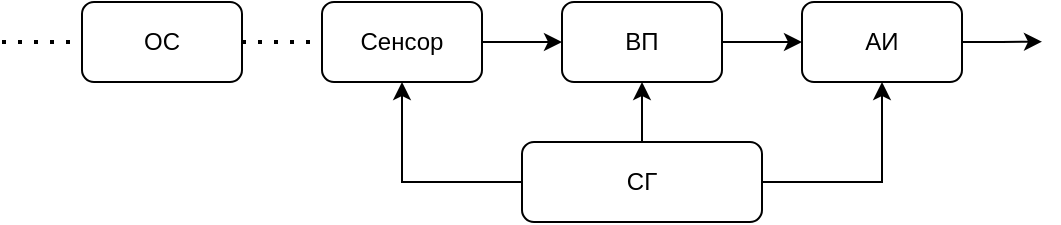 <mxfile version="14.4.9" type="device"><diagram id="zbPFWyVdInNLVzJcPV84" name="Page-1"><mxGraphModel dx="677" dy="363" grid="1" gridSize="10" guides="1" tooltips="1" connect="1" arrows="1" fold="1" page="1" pageScale="1" pageWidth="850" pageHeight="1100" math="0" shadow="0"><root><mxCell id="0"/><mxCell id="1" parent="0"/><mxCell id="AqkQj619EHSsa9bB6q9D-1" value="ОС" style="rounded=1;whiteSpace=wrap;html=1;" parent="1" vertex="1"><mxGeometry x="80" y="80" width="80" height="40" as="geometry"/></mxCell><mxCell id="Go09QCeU51IUWe2hdHsC-3" style="edgeStyle=orthogonalEdgeStyle;rounded=0;orthogonalLoop=1;jettySize=auto;html=1;exitX=1;exitY=0.5;exitDx=0;exitDy=0;entryX=0;entryY=0.5;entryDx=0;entryDy=0;" edge="1" parent="1" source="AqkQj619EHSsa9bB6q9D-2" target="AqkQj619EHSsa9bB6q9D-3"><mxGeometry relative="1" as="geometry"/></mxCell><mxCell id="AqkQj619EHSsa9bB6q9D-2" value="Сенсор" style="rounded=1;whiteSpace=wrap;html=1;" parent="1" vertex="1"><mxGeometry x="200" y="80" width="80" height="40" as="geometry"/></mxCell><mxCell id="Go09QCeU51IUWe2hdHsC-4" style="edgeStyle=orthogonalEdgeStyle;rounded=0;orthogonalLoop=1;jettySize=auto;html=1;exitX=1;exitY=0.5;exitDx=0;exitDy=0;entryX=0;entryY=0.5;entryDx=0;entryDy=0;" edge="1" parent="1" source="AqkQj619EHSsa9bB6q9D-3" target="AqkQj619EHSsa9bB6q9D-5"><mxGeometry relative="1" as="geometry"/></mxCell><mxCell id="AqkQj619EHSsa9bB6q9D-3" value="ВП" style="rounded=1;whiteSpace=wrap;html=1;" parent="1" vertex="1"><mxGeometry x="320" y="80" width="80" height="40" as="geometry"/></mxCell><mxCell id="Go09QCeU51IUWe2hdHsC-6" style="edgeStyle=orthogonalEdgeStyle;rounded=0;orthogonalLoop=1;jettySize=auto;html=1;exitX=0.5;exitY=0;exitDx=0;exitDy=0;entryX=0.5;entryY=1;entryDx=0;entryDy=0;" edge="1" parent="1" source="AqkQj619EHSsa9bB6q9D-4" target="AqkQj619EHSsa9bB6q9D-3"><mxGeometry relative="1" as="geometry"/></mxCell><mxCell id="Go09QCeU51IUWe2hdHsC-9" style="edgeStyle=orthogonalEdgeStyle;rounded=0;orthogonalLoop=1;jettySize=auto;html=1;exitX=1;exitY=0.5;exitDx=0;exitDy=0;entryX=0.5;entryY=1;entryDx=0;entryDy=0;" edge="1" parent="1" source="AqkQj619EHSsa9bB6q9D-4" target="AqkQj619EHSsa9bB6q9D-5"><mxGeometry relative="1" as="geometry"/></mxCell><mxCell id="Go09QCeU51IUWe2hdHsC-10" style="edgeStyle=orthogonalEdgeStyle;rounded=0;orthogonalLoop=1;jettySize=auto;html=1;exitX=0;exitY=0.5;exitDx=0;exitDy=0;entryX=0.5;entryY=1;entryDx=0;entryDy=0;" edge="1" parent="1" source="AqkQj619EHSsa9bB6q9D-4" target="AqkQj619EHSsa9bB6q9D-2"><mxGeometry relative="1" as="geometry"/></mxCell><mxCell id="AqkQj619EHSsa9bB6q9D-4" value="СГ" style="rounded=1;whiteSpace=wrap;html=1;" parent="1" vertex="1"><mxGeometry x="300" y="150" width="120" height="40" as="geometry"/></mxCell><mxCell id="Go09QCeU51IUWe2hdHsC-8" style="edgeStyle=orthogonalEdgeStyle;rounded=0;orthogonalLoop=1;jettySize=auto;html=1;exitX=1;exitY=0.5;exitDx=0;exitDy=0;" edge="1" parent="1" source="AqkQj619EHSsa9bB6q9D-5"><mxGeometry relative="1" as="geometry"><mxPoint x="560" y="99.857" as="targetPoint"/></mxGeometry></mxCell><mxCell id="AqkQj619EHSsa9bB6q9D-5" value="АИ" style="rounded=1;whiteSpace=wrap;html=1;" parent="1" vertex="1"><mxGeometry x="440" y="80" width="80" height="40" as="geometry"/></mxCell><mxCell id="Go09QCeU51IUWe2hdHsC-1" value="" style="endArrow=none;dashed=1;html=1;dashPattern=1 3;strokeWidth=2;entryX=0;entryY=0.5;entryDx=0;entryDy=0;" edge="1" parent="1" target="AqkQj619EHSsa9bB6q9D-1"><mxGeometry width="50" height="50" relative="1" as="geometry"><mxPoint x="40" y="100" as="sourcePoint"/><mxPoint x="230" y="90" as="targetPoint"/></mxGeometry></mxCell><mxCell id="Go09QCeU51IUWe2hdHsC-2" value="" style="endArrow=none;dashed=1;html=1;dashPattern=1 3;strokeWidth=2;exitX=1;exitY=0.5;exitDx=0;exitDy=0;entryX=0;entryY=0.5;entryDx=0;entryDy=0;" edge="1" parent="1" source="AqkQj619EHSsa9bB6q9D-1" target="AqkQj619EHSsa9bB6q9D-2"><mxGeometry width="50" height="50" relative="1" as="geometry"><mxPoint x="180" y="140" as="sourcePoint"/><mxPoint x="230" y="90" as="targetPoint"/></mxGeometry></mxCell></root></mxGraphModel></diagram></mxfile>